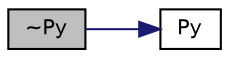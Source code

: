 digraph "~Py"
{
  bgcolor="transparent";
  edge [fontname="Helvetica",fontsize="10",labelfontname="Helvetica",labelfontsize="10"];
  node [fontname="Helvetica",fontsize="10",shape=record];
  rankdir="LR";
  Node1 [label="~Py",height=0.2,width=0.4,color="black", fillcolor="grey75", style="filled" fontcolor="black"];
  Node1 -> Node2 [color="midnightblue",fontsize="10",style="solid",fontname="Helvetica"];
  Node2 [label="Py",height=0.2,width=0.4,color="black",URL="$classFoam_1_1RBD_1_1joints_1_1Py.html#aa19ecb00691de0ae0da7c578e94c5ac6",tooltip="Construct for given model. "];
}
